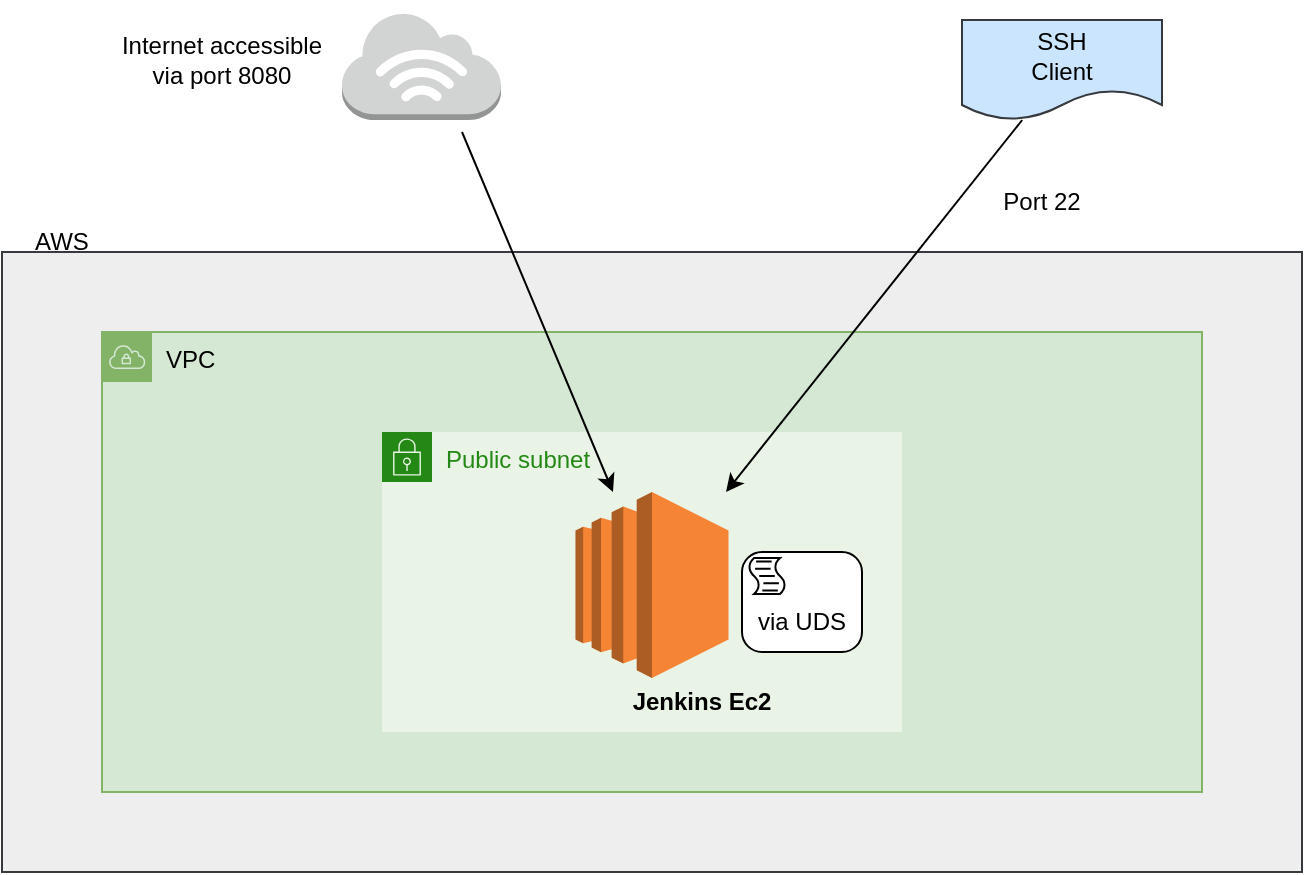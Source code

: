 <mxfile version="20.8.13" type="github">
  <diagram name="Page-1" id="eZxrNIxiw2brk8VC-5Xe">
    <mxGraphModel dx="794" dy="1538" grid="1" gridSize="10" guides="1" tooltips="1" connect="1" arrows="1" fold="1" page="1" pageScale="1" pageWidth="850" pageHeight="1100" math="0" shadow="0">
      <root>
        <mxCell id="0" />
        <mxCell id="1" parent="0" />
        <mxCell id="Te0NBWDXG6CIXy7gjwHT-15" value="" style="rounded=0;whiteSpace=wrap;html=1;fillColor=#eeeeee;strokeColor=#36393d;" vertex="1" parent="1">
          <mxGeometry x="80" y="100" width="650" height="310" as="geometry" />
        </mxCell>
        <mxCell id="Te0NBWDXG6CIXy7gjwHT-16" value="AWS" style="text;html=1;strokeColor=none;fillColor=none;align=center;verticalAlign=middle;whiteSpace=wrap;rounded=0;" vertex="1" parent="1">
          <mxGeometry x="80" y="80" width="60" height="30" as="geometry" />
        </mxCell>
        <mxCell id="Te0NBWDXG6CIXy7gjwHT-18" value="VPC" style="points=[[0,0],[0.25,0],[0.5,0],[0.75,0],[1,0],[1,0.25],[1,0.5],[1,0.75],[1,1],[0.75,1],[0.5,1],[0.25,1],[0,1],[0,0.75],[0,0.5],[0,0.25]];outlineConnect=0;html=1;whiteSpace=wrap;fontSize=12;fontStyle=0;container=1;pointerEvents=0;collapsible=0;recursiveResize=0;shape=mxgraph.aws4.group;grIcon=mxgraph.aws4.group_vpc;strokeColor=#82b366;fillColor=#d5e8d4;verticalAlign=top;align=left;spacingLeft=30;dashed=0;" vertex="1" parent="1">
          <mxGeometry x="130" y="140" width="550" height="230" as="geometry" />
        </mxCell>
        <mxCell id="Te0NBWDXG6CIXy7gjwHT-21" value="Public subnet" style="points=[[0,0],[0.25,0],[0.5,0],[0.75,0],[1,0],[1,0.25],[1,0.5],[1,0.75],[1,1],[0.75,1],[0.5,1],[0.25,1],[0,1],[0,0.75],[0,0.5],[0,0.25]];outlineConnect=0;gradientColor=none;html=1;whiteSpace=wrap;fontSize=12;fontStyle=0;container=1;pointerEvents=0;collapsible=0;recursiveResize=0;shape=mxgraph.aws4.group;grIcon=mxgraph.aws4.group_security_group;grStroke=0;strokeColor=#248814;fillColor=#E9F3E6;verticalAlign=top;align=left;spacingLeft=30;fontColor=#248814;dashed=0;" vertex="1" parent="1">
          <mxGeometry x="270" y="190" width="260" height="150" as="geometry" />
        </mxCell>
        <mxCell id="Te0NBWDXG6CIXy7gjwHT-23" value="" style="outlineConnect=0;dashed=0;verticalLabelPosition=bottom;verticalAlign=top;align=center;html=1;shape=mxgraph.aws3.ec2;fillColor=#F58534;gradientColor=none;" vertex="1" parent="1">
          <mxGeometry x="366.75" y="220" width="76.5" height="93" as="geometry" />
        </mxCell>
        <mxCell id="Te0NBWDXG6CIXy7gjwHT-24" value="Jenkins Ec2" style="text;html=1;strokeColor=none;fillColor=none;align=center;verticalAlign=middle;whiteSpace=wrap;rounded=0;fontStyle=1" vertex="1" parent="1">
          <mxGeometry x="380" y="310" width="100" height="30" as="geometry" />
        </mxCell>
        <mxCell id="Te0NBWDXG6CIXy7gjwHT-26" value="" style="outlineConnect=0;dashed=0;verticalLabelPosition=bottom;verticalAlign=top;align=center;html=1;shape=mxgraph.aws3.internet_3;fillColor=#D2D3D3;gradientColor=none;" vertex="1" parent="1">
          <mxGeometry x="250" y="-20" width="79.5" height="54" as="geometry" />
        </mxCell>
        <mxCell id="Te0NBWDXG6CIXy7gjwHT-27" value="Internet accessible via port 8080" style="text;html=1;strokeColor=none;fillColor=none;align=center;verticalAlign=middle;whiteSpace=wrap;rounded=0;" vertex="1" parent="1">
          <mxGeometry x="130" y="-26" width="120" height="60" as="geometry" />
        </mxCell>
        <mxCell id="Te0NBWDXG6CIXy7gjwHT-28" value="" style="shape=document;whiteSpace=wrap;html=1;boundedLbl=1;fillColor=#cce5ff;strokeColor=#36393d;" vertex="1" parent="1">
          <mxGeometry x="560" y="-16" width="100" height="50" as="geometry" />
        </mxCell>
        <mxCell id="Te0NBWDXG6CIXy7gjwHT-29" value="SSH Client" style="text;html=1;strokeColor=none;fillColor=none;align=center;verticalAlign=middle;whiteSpace=wrap;rounded=0;" vertex="1" parent="1">
          <mxGeometry x="580" y="-16" width="60" height="36" as="geometry" />
        </mxCell>
        <mxCell id="Te0NBWDXG6CIXy7gjwHT-30" value="" style="endArrow=classic;html=1;rounded=0;" edge="1" parent="1" target="Te0NBWDXG6CIXy7gjwHT-23">
          <mxGeometry width="50" height="50" relative="1" as="geometry">
            <mxPoint x="310" y="40" as="sourcePoint" />
            <mxPoint x="430" y="160" as="targetPoint" />
          </mxGeometry>
        </mxCell>
        <mxCell id="Te0NBWDXG6CIXy7gjwHT-31" value="" style="endArrow=classic;html=1;rounded=0;" edge="1" parent="1" source="Te0NBWDXG6CIXy7gjwHT-28" target="Te0NBWDXG6CIXy7gjwHT-23">
          <mxGeometry width="50" height="50" relative="1" as="geometry">
            <mxPoint x="380" y="210" as="sourcePoint" />
            <mxPoint x="430" y="160" as="targetPoint" />
          </mxGeometry>
        </mxCell>
        <mxCell id="Te0NBWDXG6CIXy7gjwHT-32" value="Port 22" style="text;html=1;strokeColor=none;fillColor=none;align=center;verticalAlign=middle;whiteSpace=wrap;rounded=0;" vertex="1" parent="1">
          <mxGeometry x="570" y="60" width="60" height="30" as="geometry" />
        </mxCell>
        <mxCell id="Te0NBWDXG6CIXy7gjwHT-35" value="" style="points=[[0.25,0,0],[0.5,0,0],[0.75,0,0],[1,0.25,0],[1,0.5,0],[1,0.75,0],[0.75,1,0],[0.5,1,0],[0.25,1,0],[0,0.75,0],[0,0.5,0],[0,0.25,0]];shape=mxgraph.bpmn.task;whiteSpace=wrap;rectStyle=rounded;size=10;html=1;taskMarker=script;" vertex="1" parent="1">
          <mxGeometry x="450" y="250" width="60" height="50" as="geometry" />
        </mxCell>
        <mxCell id="Te0NBWDXG6CIXy7gjwHT-36" value="via UDS" style="text;html=1;strokeColor=none;fillColor=none;align=center;verticalAlign=middle;whiteSpace=wrap;rounded=0;" vertex="1" parent="1">
          <mxGeometry x="450" y="270" width="60" height="30" as="geometry" />
        </mxCell>
      </root>
    </mxGraphModel>
  </diagram>
</mxfile>
